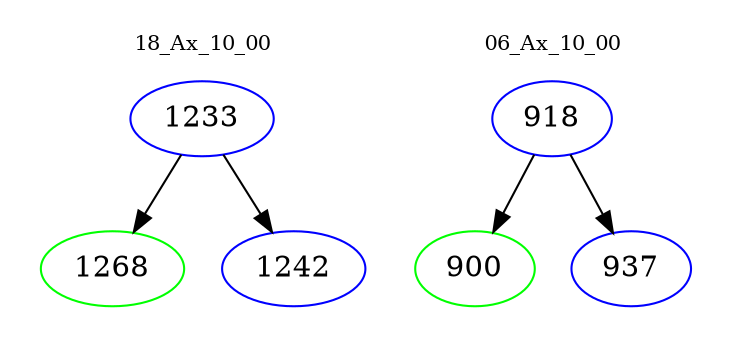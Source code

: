 digraph{
subgraph cluster_0 {
color = white
label = "18_Ax_10_00";
fontsize=10;
T0_1233 [label="1233", color="blue"]
T0_1233 -> T0_1268 [color="black"]
T0_1268 [label="1268", color="green"]
T0_1233 -> T0_1242 [color="black"]
T0_1242 [label="1242", color="blue"]
}
subgraph cluster_1 {
color = white
label = "06_Ax_10_00";
fontsize=10;
T1_918 [label="918", color="blue"]
T1_918 -> T1_900 [color="black"]
T1_900 [label="900", color="green"]
T1_918 -> T1_937 [color="black"]
T1_937 [label="937", color="blue"]
}
}

